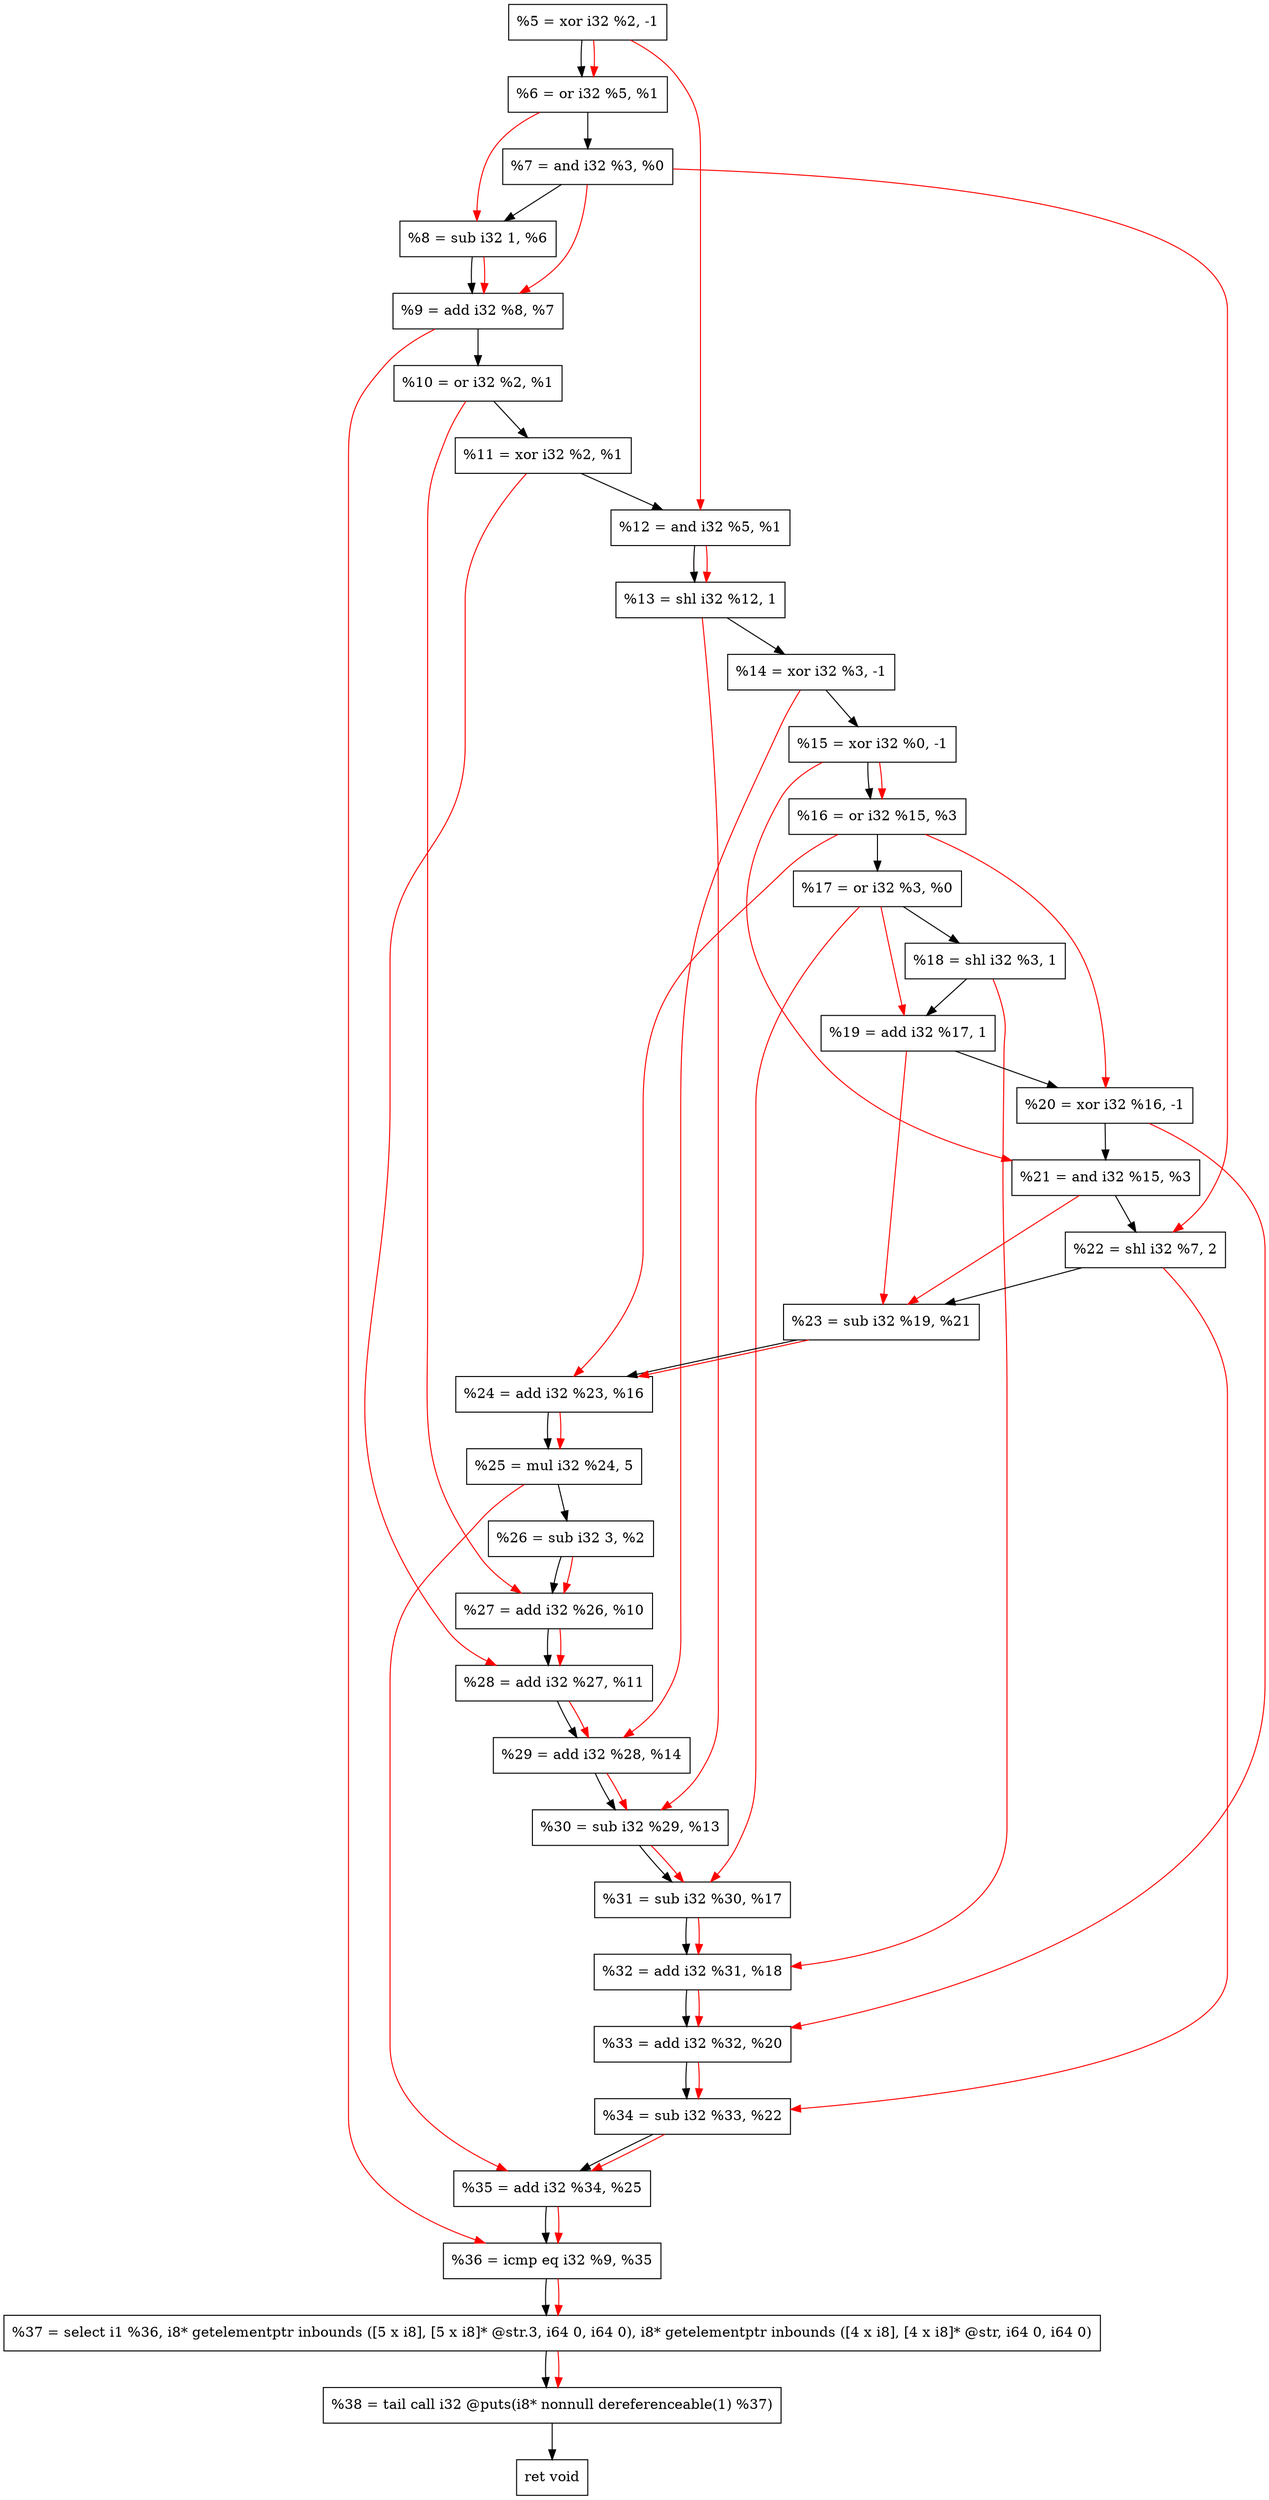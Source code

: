 digraph "DFG for'crackme' function" {
	Node0x13adfa0[shape=record, label="  %5 = xor i32 %2, -1"];
	Node0x13ae010[shape=record, label="  %6 = or i32 %5, %1"];
	Node0x13ae080[shape=record, label="  %7 = and i32 %3, %0"];
	Node0x13ae120[shape=record, label="  %8 = sub i32 1, %6"];
	Node0x13ae190[shape=record, label="  %9 = add i32 %8, %7"];
	Node0x13ae200[shape=record, label="  %10 = or i32 %2, %1"];
	Node0x13ae270[shape=record, label="  %11 = xor i32 %2, %1"];
	Node0x13ae2e0[shape=record, label="  %12 = and i32 %5, %1"];
	Node0x13ae350[shape=record, label="  %13 = shl i32 %12, 1"];
	Node0x13ae3c0[shape=record, label="  %14 = xor i32 %3, -1"];
	Node0x13ae430[shape=record, label="  %15 = xor i32 %0, -1"];
	Node0x13ae4a0[shape=record, label="  %16 = or i32 %15, %3"];
	Node0x13ae510[shape=record, label="  %17 = or i32 %3, %0"];
	Node0x13ae580[shape=record, label="  %18 = shl i32 %3, 1"];
	Node0x13ae5f0[shape=record, label="  %19 = add i32 %17, 1"];
	Node0x13ae660[shape=record, label="  %20 = xor i32 %16, -1"];
	Node0x13ae6d0[shape=record, label="  %21 = and i32 %15, %3"];
	Node0x13ae770[shape=record, label="  %22 = shl i32 %7, 2"];
	Node0x13ae7e0[shape=record, label="  %23 = sub i32 %19, %21"];
	Node0x13ae850[shape=record, label="  %24 = add i32 %23, %16"];
	Node0x13ae8f0[shape=record, label="  %25 = mul i32 %24, 5"];
	Node0x13ae990[shape=record, label="  %26 = sub i32 3, %2"];
	Node0x13aea00[shape=record, label="  %27 = add i32 %26, %10"];
	Node0x13aea70[shape=record, label="  %28 = add i32 %27, %11"];
	Node0x13aeae0[shape=record, label="  %29 = add i32 %28, %14"];
	Node0x13aeb50[shape=record, label="  %30 = sub i32 %29, %13"];
	Node0x13aebc0[shape=record, label="  %31 = sub i32 %30, %17"];
	Node0x13aec30[shape=record, label="  %32 = add i32 %31, %18"];
	Node0x13aeeb0[shape=record, label="  %33 = add i32 %32, %20"];
	Node0x13aef20[shape=record, label="  %34 = sub i32 %33, %22"];
	Node0x13aef90[shape=record, label="  %35 = add i32 %34, %25"];
	Node0x13af000[shape=record, label="  %36 = icmp eq i32 %9, %35"];
	Node0x134e268[shape=record, label="  %37 = select i1 %36, i8* getelementptr inbounds ([5 x i8], [5 x i8]* @str.3, i64 0, i64 0), i8* getelementptr inbounds ([4 x i8], [4 x i8]* @str, i64 0, i64 0)"];
	Node0x13af4a0[shape=record, label="  %38 = tail call i32 @puts(i8* nonnull dereferenceable(1) %37)"];
	Node0x13af4f0[shape=record, label="  ret void"];
	Node0x13adfa0 -> Node0x13ae010;
	Node0x13ae010 -> Node0x13ae080;
	Node0x13ae080 -> Node0x13ae120;
	Node0x13ae120 -> Node0x13ae190;
	Node0x13ae190 -> Node0x13ae200;
	Node0x13ae200 -> Node0x13ae270;
	Node0x13ae270 -> Node0x13ae2e0;
	Node0x13ae2e0 -> Node0x13ae350;
	Node0x13ae350 -> Node0x13ae3c0;
	Node0x13ae3c0 -> Node0x13ae430;
	Node0x13ae430 -> Node0x13ae4a0;
	Node0x13ae4a0 -> Node0x13ae510;
	Node0x13ae510 -> Node0x13ae580;
	Node0x13ae580 -> Node0x13ae5f0;
	Node0x13ae5f0 -> Node0x13ae660;
	Node0x13ae660 -> Node0x13ae6d0;
	Node0x13ae6d0 -> Node0x13ae770;
	Node0x13ae770 -> Node0x13ae7e0;
	Node0x13ae7e0 -> Node0x13ae850;
	Node0x13ae850 -> Node0x13ae8f0;
	Node0x13ae8f0 -> Node0x13ae990;
	Node0x13ae990 -> Node0x13aea00;
	Node0x13aea00 -> Node0x13aea70;
	Node0x13aea70 -> Node0x13aeae0;
	Node0x13aeae0 -> Node0x13aeb50;
	Node0x13aeb50 -> Node0x13aebc0;
	Node0x13aebc0 -> Node0x13aec30;
	Node0x13aec30 -> Node0x13aeeb0;
	Node0x13aeeb0 -> Node0x13aef20;
	Node0x13aef20 -> Node0x13aef90;
	Node0x13aef90 -> Node0x13af000;
	Node0x13af000 -> Node0x134e268;
	Node0x134e268 -> Node0x13af4a0;
	Node0x13af4a0 -> Node0x13af4f0;
edge [color=red]
	Node0x13adfa0 -> Node0x13ae010;
	Node0x13ae010 -> Node0x13ae120;
	Node0x13ae120 -> Node0x13ae190;
	Node0x13ae080 -> Node0x13ae190;
	Node0x13adfa0 -> Node0x13ae2e0;
	Node0x13ae2e0 -> Node0x13ae350;
	Node0x13ae430 -> Node0x13ae4a0;
	Node0x13ae510 -> Node0x13ae5f0;
	Node0x13ae4a0 -> Node0x13ae660;
	Node0x13ae430 -> Node0x13ae6d0;
	Node0x13ae080 -> Node0x13ae770;
	Node0x13ae5f0 -> Node0x13ae7e0;
	Node0x13ae6d0 -> Node0x13ae7e0;
	Node0x13ae7e0 -> Node0x13ae850;
	Node0x13ae4a0 -> Node0x13ae850;
	Node0x13ae850 -> Node0x13ae8f0;
	Node0x13ae990 -> Node0x13aea00;
	Node0x13ae200 -> Node0x13aea00;
	Node0x13aea00 -> Node0x13aea70;
	Node0x13ae270 -> Node0x13aea70;
	Node0x13aea70 -> Node0x13aeae0;
	Node0x13ae3c0 -> Node0x13aeae0;
	Node0x13aeae0 -> Node0x13aeb50;
	Node0x13ae350 -> Node0x13aeb50;
	Node0x13aeb50 -> Node0x13aebc0;
	Node0x13ae510 -> Node0x13aebc0;
	Node0x13aebc0 -> Node0x13aec30;
	Node0x13ae580 -> Node0x13aec30;
	Node0x13aec30 -> Node0x13aeeb0;
	Node0x13ae660 -> Node0x13aeeb0;
	Node0x13aeeb0 -> Node0x13aef20;
	Node0x13ae770 -> Node0x13aef20;
	Node0x13aef20 -> Node0x13aef90;
	Node0x13ae8f0 -> Node0x13aef90;
	Node0x13ae190 -> Node0x13af000;
	Node0x13aef90 -> Node0x13af000;
	Node0x13af000 -> Node0x134e268;
	Node0x134e268 -> Node0x13af4a0;
}
